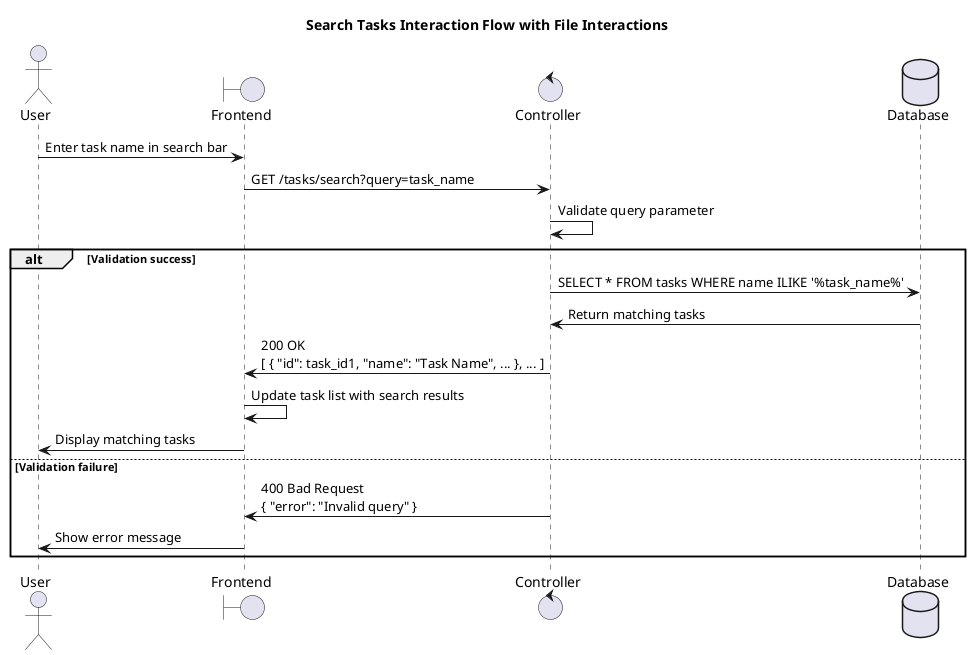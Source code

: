 @startuml name
title Search Tasks Interaction Flow with File Interactions

actor User
boundary Frontend
control Controller
database Database

User -> Frontend: Enter task name in search bar
Frontend -> Controller: GET /tasks/search?query=task_name
Controller -> Controller: Validate query parameter
alt Validation success
    Controller -> Database: SELECT * FROM tasks WHERE name ILIKE '%task_name%'
    Database -> Controller: Return matching tasks
    Controller -> Frontend: 200 OK\n[ { "id": task_id1, "name": "Task Name", ... }, ... ]
    Frontend -> Frontend: Update task list with search results
    Frontend -> User: Display matching tasks
else Validation failure
    Controller -> Frontend: 400 Bad Request\n{ "error": "Invalid query" }
    Frontend -> User: Show error message
end
@enduml